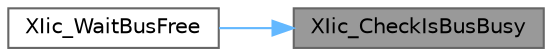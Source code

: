 digraph "XIic_CheckIsBusBusy"
{
 // LATEX_PDF_SIZE
  bgcolor="transparent";
  edge [fontname=Helvetica,fontsize=10,labelfontname=Helvetica,labelfontsize=10];
  node [fontname=Helvetica,fontsize=10,shape=box,height=0.2,width=0.4];
  rankdir="RL";
  Node1 [id="Node000001",label="XIic_CheckIsBusBusy",height=0.2,width=0.4,color="gray40", fillcolor="grey60", style="filled", fontcolor="black",tooltip=" "];
  Node1 -> Node2 [id="edge1_Node000001_Node000002",dir="back",color="steelblue1",style="solid",tooltip=" "];
  Node2 [id="Node000002",label="XIic_WaitBusFree",height=0.2,width=0.4,color="grey40", fillcolor="white", style="filled",URL="$xiic__l_8c.html#a90f3806cf4817250596f6f68f2c066a3",tooltip=" "];
}
